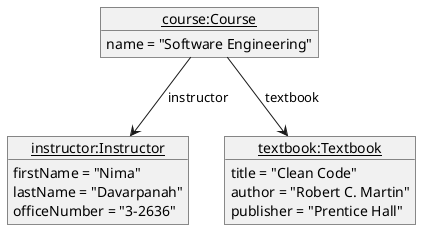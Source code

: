 @startuml
object "<u>instructor:Instructor</u>" as I {
  firstName = "Nima"
  lastName = "Davarpanah"
  officeNumber = "3-2636"
}
object "<u>textbook:Textbook</u>" as T {
  title = "Clean Code"
  author = "Robert C. Martin"
  publisher = "Prentice Hall"
}
object "<u>course:Course</u>" as C {
  name = "Software Engineering"
}
C --> I : instructor
C --> T : textbook

@enduml

